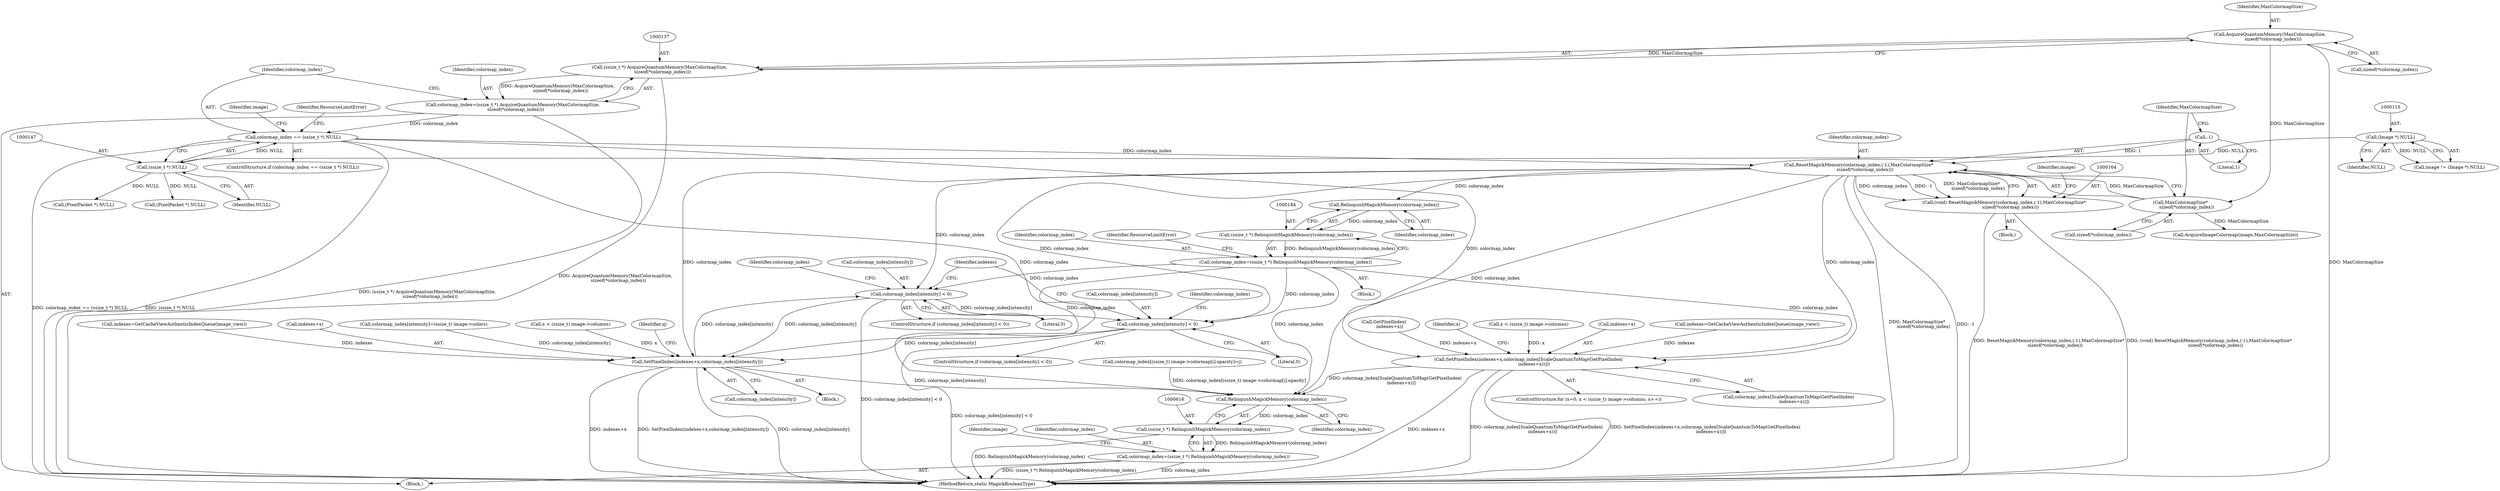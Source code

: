 digraph "0_ImageMagick_db1ffb6cf44bcfe5c4d5fcf9d9109ded5617387f_1@pointer" {
"1000165" [label="(Call,ResetMagickMemory(colormap_index,(-1),MaxColormapSize*\n         sizeof(*colormap_index)))"];
"1000144" [label="(Call,colormap_index == (ssize_t *) NULL)"];
"1000134" [label="(Call,colormap_index=(ssize_t *) AcquireQuantumMemory(MaxColormapSize,\n    sizeof(*colormap_index)))"];
"1000136" [label="(Call,(ssize_t *) AcquireQuantumMemory(MaxColormapSize,\n    sizeof(*colormap_index)))"];
"1000138" [label="(Call,AcquireQuantumMemory(MaxColormapSize,\n    sizeof(*colormap_index)))"];
"1000146" [label="(Call,(ssize_t *) NULL)"];
"1000114" [label="(Call,(Image *) NULL)"];
"1000167" [label="(Call,-1)"];
"1000169" [label="(Call,MaxColormapSize*\n         sizeof(*colormap_index))"];
"1000163" [label="(Call,(void) ResetMagickMemory(colormap_index,(-1),MaxColormapSize*\n         sizeof(*colormap_index)))"];
"1000185" [label="(Call,RelinquishMagickMemory(colormap_index))"];
"1000183" [label="(Call,(ssize_t *) RelinquishMagickMemory(colormap_index))"];
"1000181" [label="(Call,colormap_index=(ssize_t *) RelinquishMagickMemory(colormap_index))"];
"1000281" [label="(Call,colormap_index[intensity] < 0)"];
"1000288" [label="(Call,colormap_index[intensity] < 0)"];
"1000343" [label="(Call,SetPixelIndex(indexes+x,colormap_index[intensity]))"];
"1000617" [label="(Call,RelinquishMagickMemory(colormap_index))"];
"1000615" [label="(Call,(ssize_t *) RelinquishMagickMemory(colormap_index))"];
"1000613" [label="(Call,colormap_index=(ssize_t *) RelinquishMagickMemory(colormap_index))"];
"1000589" [label="(Call,SetPixelIndex(indexes+x,colormap_index[ScaleQuantumToMap(GetPixelIndex(\n        indexes+x))]))"];
"1000165" [label="(Call,ResetMagickMemory(colormap_index,(-1),MaxColormapSize*\n         sizeof(*colormap_index)))"];
"1000140" [label="(Call,sizeof(*colormap_index))"];
"1000281" [label="(Call,colormap_index[intensity] < 0)"];
"1000177" [label="(Identifier,image)"];
"1000146" [label="(Call,(ssize_t *) NULL)"];
"1000343" [label="(Call,SetPixelIndex(indexes+x,colormap_index[intensity]))"];
"1000292" [label="(Literal,0)"];
"1000112" [label="(Call,image != (Image *) NULL)"];
"1000288" [label="(Call,colormap_index[intensity] < 0)"];
"1000139" [label="(Identifier,MaxColormapSize)"];
"1000176" [label="(Call,AcquireImageColormap(image,MaxColormapSize))"];
"1000345" [label="(Identifier,indexes)"];
"1000273" [label="(Block,)"];
"1000589" [label="(Call,SetPixelIndex(indexes+x,colormap_index[ScaleQuantumToMap(GetPixelIndex(\n        indexes+x))]))"];
"1000596" [label="(Call,GetPixelIndex(\n        indexes+x))"];
"1000183" [label="(Call,(ssize_t *) RelinquishMagickMemory(colormap_index))"];
"1000280" [label="(ControlStructure,if (colormap_index[intensity] < 0))"];
"1000169" [label="(Call,MaxColormapSize*\n         sizeof(*colormap_index))"];
"1000116" [label="(Identifier,NULL)"];
"1000296" [label="(Identifier,colormap_index)"];
"1000593" [label="(Call,colormap_index[ScaleQuantumToMap(GetPixelIndex(\n        indexes+x))])"];
"1000114" [label="(Call,(Image *) NULL)"];
"1000170" [label="(Identifier,MaxColormapSize)"];
"1000415" [label="(Call,(PixelPacket *) NULL)"];
"1000180" [label="(Block,)"];
"1000166" [label="(Identifier,colormap_index)"];
"1000144" [label="(Call,colormap_index == (ssize_t *) NULL)"];
"1000148" [label="(Identifier,NULL)"];
"1000347" [label="(Call,colormap_index[intensity])"];
"1000256" [label="(Call,indexes=GetCacheViewAuthenticIndexQueue(image_view))"];
"1000615" [label="(Call,(ssize_t *) RelinquishMagickMemory(colormap_index))"];
"1000163" [label="(Call,(void) ResetMagickMemory(colormap_index,(-1),MaxColormapSize*\n         sizeof(*colormap_index)))"];
"1000248" [label="(Call,(PixelPacket *) NULL)"];
"1000588" [label="(Identifier,x)"];
"1000158" [label="(Identifier,image)"];
"1000344" [label="(Call,indexes+x)"];
"1000294" [label="(Call,colormap_index[intensity]=(ssize_t) image->colors)"];
"1000186" [label="(Identifier,colormap_index)"];
"1000181" [label="(Call,colormap_index=(ssize_t *) RelinquishMagickMemory(colormap_index))"];
"1000287" [label="(ControlStructure,if (colormap_index[intensity] < 0))"];
"1000614" [label="(Identifier,colormap_index)"];
"1000150" [label="(Identifier,ResourceLimitError)"];
"1000136" [label="(Call,(ssize_t *) AcquireQuantumMemory(MaxColormapSize,\n    sizeof(*colormap_index)))"];
"1000171" [label="(Call,sizeof(*colormap_index))"];
"1000264" [label="(Call,x < (ssize_t) image->columns)"];
"1000640" [label="(MethodReturn,static MagickBooleanType)"];
"1000477" [label="(Call,colormap_index[(ssize_t) image->colormap[i].opacity]=j)"];
"1000621" [label="(Identifier,image)"];
"1000138" [label="(Call,AcquireQuantumMemory(MaxColormapSize,\n    sizeof(*colormap_index)))"];
"1000617" [label="(Call,RelinquishMagickMemory(colormap_index))"];
"1000167" [label="(Call,-1)"];
"1000289" [label="(Call,colormap_index[intensity])"];
"1000618" [label="(Identifier,colormap_index)"];
"1000143" [label="(ControlStructure,if (colormap_index == (ssize_t *) NULL))"];
"1000580" [label="(Call,x < (ssize_t) image->columns)"];
"1000351" [label="(Identifier,q)"];
"1000185" [label="(Call,RelinquishMagickMemory(colormap_index))"];
"1000188" [label="(Identifier,ResourceLimitError)"];
"1000102" [label="(Block,)"];
"1000282" [label="(Call,colormap_index[intensity])"];
"1000135" [label="(Identifier,colormap_index)"];
"1000134" [label="(Call,colormap_index=(ssize_t *) AcquireQuantumMemory(MaxColormapSize,\n    sizeof(*colormap_index)))"];
"1000161" [label="(Block,)"];
"1000285" [label="(Literal,0)"];
"1000590" [label="(Call,indexes+x)"];
"1000576" [label="(ControlStructure,for (x=0; x < (ssize_t) image->columns; x++))"];
"1000168" [label="(Literal,1)"];
"1000613" [label="(Call,colormap_index=(ssize_t *) RelinquishMagickMemory(colormap_index))"];
"1000182" [label="(Identifier,colormap_index)"];
"1000572" [label="(Call,indexes=GetCacheViewAuthenticIndexQueue(image_view))"];
"1000290" [label="(Identifier,colormap_index)"];
"1000145" [label="(Identifier,colormap_index)"];
"1000165" -> "1000163"  [label="AST: "];
"1000165" -> "1000169"  [label="CFG: "];
"1000166" -> "1000165"  [label="AST: "];
"1000167" -> "1000165"  [label="AST: "];
"1000169" -> "1000165"  [label="AST: "];
"1000163" -> "1000165"  [label="CFG: "];
"1000165" -> "1000640"  [label="DDG: MaxColormapSize*\n         sizeof(*colormap_index)"];
"1000165" -> "1000640"  [label="DDG: -1"];
"1000165" -> "1000163"  [label="DDG: colormap_index"];
"1000165" -> "1000163"  [label="DDG: -1"];
"1000165" -> "1000163"  [label="DDG: MaxColormapSize*\n         sizeof(*colormap_index)"];
"1000144" -> "1000165"  [label="DDG: colormap_index"];
"1000167" -> "1000165"  [label="DDG: 1"];
"1000169" -> "1000165"  [label="DDG: MaxColormapSize"];
"1000165" -> "1000185"  [label="DDG: colormap_index"];
"1000165" -> "1000281"  [label="DDG: colormap_index"];
"1000165" -> "1000288"  [label="DDG: colormap_index"];
"1000165" -> "1000343"  [label="DDG: colormap_index"];
"1000165" -> "1000589"  [label="DDG: colormap_index"];
"1000165" -> "1000617"  [label="DDG: colormap_index"];
"1000144" -> "1000143"  [label="AST: "];
"1000144" -> "1000146"  [label="CFG: "];
"1000145" -> "1000144"  [label="AST: "];
"1000146" -> "1000144"  [label="AST: "];
"1000150" -> "1000144"  [label="CFG: "];
"1000158" -> "1000144"  [label="CFG: "];
"1000144" -> "1000640"  [label="DDG: colormap_index == (ssize_t *) NULL"];
"1000144" -> "1000640"  [label="DDG: (ssize_t *) NULL"];
"1000134" -> "1000144"  [label="DDG: colormap_index"];
"1000146" -> "1000144"  [label="DDG: NULL"];
"1000144" -> "1000589"  [label="DDG: colormap_index"];
"1000144" -> "1000617"  [label="DDG: colormap_index"];
"1000134" -> "1000102"  [label="AST: "];
"1000134" -> "1000136"  [label="CFG: "];
"1000135" -> "1000134"  [label="AST: "];
"1000136" -> "1000134"  [label="AST: "];
"1000145" -> "1000134"  [label="CFG: "];
"1000134" -> "1000640"  [label="DDG: (ssize_t *) AcquireQuantumMemory(MaxColormapSize,\n    sizeof(*colormap_index))"];
"1000136" -> "1000134"  [label="DDG: AcquireQuantumMemory(MaxColormapSize,\n    sizeof(*colormap_index))"];
"1000136" -> "1000138"  [label="CFG: "];
"1000137" -> "1000136"  [label="AST: "];
"1000138" -> "1000136"  [label="AST: "];
"1000136" -> "1000640"  [label="DDG: AcquireQuantumMemory(MaxColormapSize,\n    sizeof(*colormap_index))"];
"1000138" -> "1000136"  [label="DDG: MaxColormapSize"];
"1000138" -> "1000140"  [label="CFG: "];
"1000139" -> "1000138"  [label="AST: "];
"1000140" -> "1000138"  [label="AST: "];
"1000138" -> "1000640"  [label="DDG: MaxColormapSize"];
"1000138" -> "1000169"  [label="DDG: MaxColormapSize"];
"1000146" -> "1000148"  [label="CFG: "];
"1000147" -> "1000146"  [label="AST: "];
"1000148" -> "1000146"  [label="AST: "];
"1000114" -> "1000146"  [label="DDG: NULL"];
"1000146" -> "1000248"  [label="DDG: NULL"];
"1000146" -> "1000415"  [label="DDG: NULL"];
"1000114" -> "1000112"  [label="AST: "];
"1000114" -> "1000116"  [label="CFG: "];
"1000115" -> "1000114"  [label="AST: "];
"1000116" -> "1000114"  [label="AST: "];
"1000112" -> "1000114"  [label="CFG: "];
"1000114" -> "1000112"  [label="DDG: NULL"];
"1000167" -> "1000168"  [label="CFG: "];
"1000168" -> "1000167"  [label="AST: "];
"1000170" -> "1000167"  [label="CFG: "];
"1000169" -> "1000171"  [label="CFG: "];
"1000170" -> "1000169"  [label="AST: "];
"1000171" -> "1000169"  [label="AST: "];
"1000169" -> "1000176"  [label="DDG: MaxColormapSize"];
"1000163" -> "1000161"  [label="AST: "];
"1000164" -> "1000163"  [label="AST: "];
"1000177" -> "1000163"  [label="CFG: "];
"1000163" -> "1000640"  [label="DDG: (void) ResetMagickMemory(colormap_index,(-1),MaxColormapSize*\n         sizeof(*colormap_index))"];
"1000163" -> "1000640"  [label="DDG: ResetMagickMemory(colormap_index,(-1),MaxColormapSize*\n         sizeof(*colormap_index))"];
"1000185" -> "1000183"  [label="AST: "];
"1000185" -> "1000186"  [label="CFG: "];
"1000186" -> "1000185"  [label="AST: "];
"1000183" -> "1000185"  [label="CFG: "];
"1000185" -> "1000183"  [label="DDG: colormap_index"];
"1000183" -> "1000181"  [label="AST: "];
"1000184" -> "1000183"  [label="AST: "];
"1000181" -> "1000183"  [label="CFG: "];
"1000183" -> "1000181"  [label="DDG: RelinquishMagickMemory(colormap_index)"];
"1000181" -> "1000180"  [label="AST: "];
"1000182" -> "1000181"  [label="AST: "];
"1000188" -> "1000181"  [label="CFG: "];
"1000181" -> "1000281"  [label="DDG: colormap_index"];
"1000181" -> "1000288"  [label="DDG: colormap_index"];
"1000181" -> "1000343"  [label="DDG: colormap_index"];
"1000181" -> "1000589"  [label="DDG: colormap_index"];
"1000181" -> "1000617"  [label="DDG: colormap_index"];
"1000281" -> "1000280"  [label="AST: "];
"1000281" -> "1000285"  [label="CFG: "];
"1000282" -> "1000281"  [label="AST: "];
"1000285" -> "1000281"  [label="AST: "];
"1000290" -> "1000281"  [label="CFG: "];
"1000345" -> "1000281"  [label="CFG: "];
"1000281" -> "1000640"  [label="DDG: colormap_index[intensity] < 0"];
"1000343" -> "1000281"  [label="DDG: colormap_index[intensity]"];
"1000281" -> "1000288"  [label="DDG: colormap_index[intensity]"];
"1000281" -> "1000343"  [label="DDG: colormap_index[intensity]"];
"1000288" -> "1000287"  [label="AST: "];
"1000288" -> "1000292"  [label="CFG: "];
"1000289" -> "1000288"  [label="AST: "];
"1000292" -> "1000288"  [label="AST: "];
"1000296" -> "1000288"  [label="CFG: "];
"1000345" -> "1000288"  [label="CFG: "];
"1000288" -> "1000640"  [label="DDG: colormap_index[intensity] < 0"];
"1000288" -> "1000343"  [label="DDG: colormap_index[intensity]"];
"1000343" -> "1000273"  [label="AST: "];
"1000343" -> "1000347"  [label="CFG: "];
"1000344" -> "1000343"  [label="AST: "];
"1000347" -> "1000343"  [label="AST: "];
"1000351" -> "1000343"  [label="CFG: "];
"1000343" -> "1000640"  [label="DDG: indexes+x"];
"1000343" -> "1000640"  [label="DDG: SetPixelIndex(indexes+x,colormap_index[intensity])"];
"1000343" -> "1000640"  [label="DDG: colormap_index[intensity]"];
"1000256" -> "1000343"  [label="DDG: indexes"];
"1000264" -> "1000343"  [label="DDG: x"];
"1000294" -> "1000343"  [label="DDG: colormap_index[intensity]"];
"1000343" -> "1000617"  [label="DDG: colormap_index[intensity]"];
"1000617" -> "1000615"  [label="AST: "];
"1000617" -> "1000618"  [label="CFG: "];
"1000618" -> "1000617"  [label="AST: "];
"1000615" -> "1000617"  [label="CFG: "];
"1000617" -> "1000615"  [label="DDG: colormap_index"];
"1000477" -> "1000617"  [label="DDG: colormap_index[(ssize_t) image->colormap[i].opacity]"];
"1000589" -> "1000617"  [label="DDG: colormap_index[ScaleQuantumToMap(GetPixelIndex(\n        indexes+x))]"];
"1000615" -> "1000613"  [label="AST: "];
"1000616" -> "1000615"  [label="AST: "];
"1000613" -> "1000615"  [label="CFG: "];
"1000615" -> "1000640"  [label="DDG: RelinquishMagickMemory(colormap_index)"];
"1000615" -> "1000613"  [label="DDG: RelinquishMagickMemory(colormap_index)"];
"1000613" -> "1000102"  [label="AST: "];
"1000614" -> "1000613"  [label="AST: "];
"1000621" -> "1000613"  [label="CFG: "];
"1000613" -> "1000640"  [label="DDG: colormap_index"];
"1000613" -> "1000640"  [label="DDG: (ssize_t *) RelinquishMagickMemory(colormap_index)"];
"1000589" -> "1000576"  [label="AST: "];
"1000589" -> "1000593"  [label="CFG: "];
"1000590" -> "1000589"  [label="AST: "];
"1000593" -> "1000589"  [label="AST: "];
"1000588" -> "1000589"  [label="CFG: "];
"1000589" -> "1000640"  [label="DDG: SetPixelIndex(indexes+x,colormap_index[ScaleQuantumToMap(GetPixelIndex(\n        indexes+x))])"];
"1000589" -> "1000640"  [label="DDG: indexes+x"];
"1000589" -> "1000640"  [label="DDG: colormap_index[ScaleQuantumToMap(GetPixelIndex(\n        indexes+x))]"];
"1000596" -> "1000589"  [label="DDG: indexes+x"];
"1000572" -> "1000589"  [label="DDG: indexes"];
"1000580" -> "1000589"  [label="DDG: x"];
}
